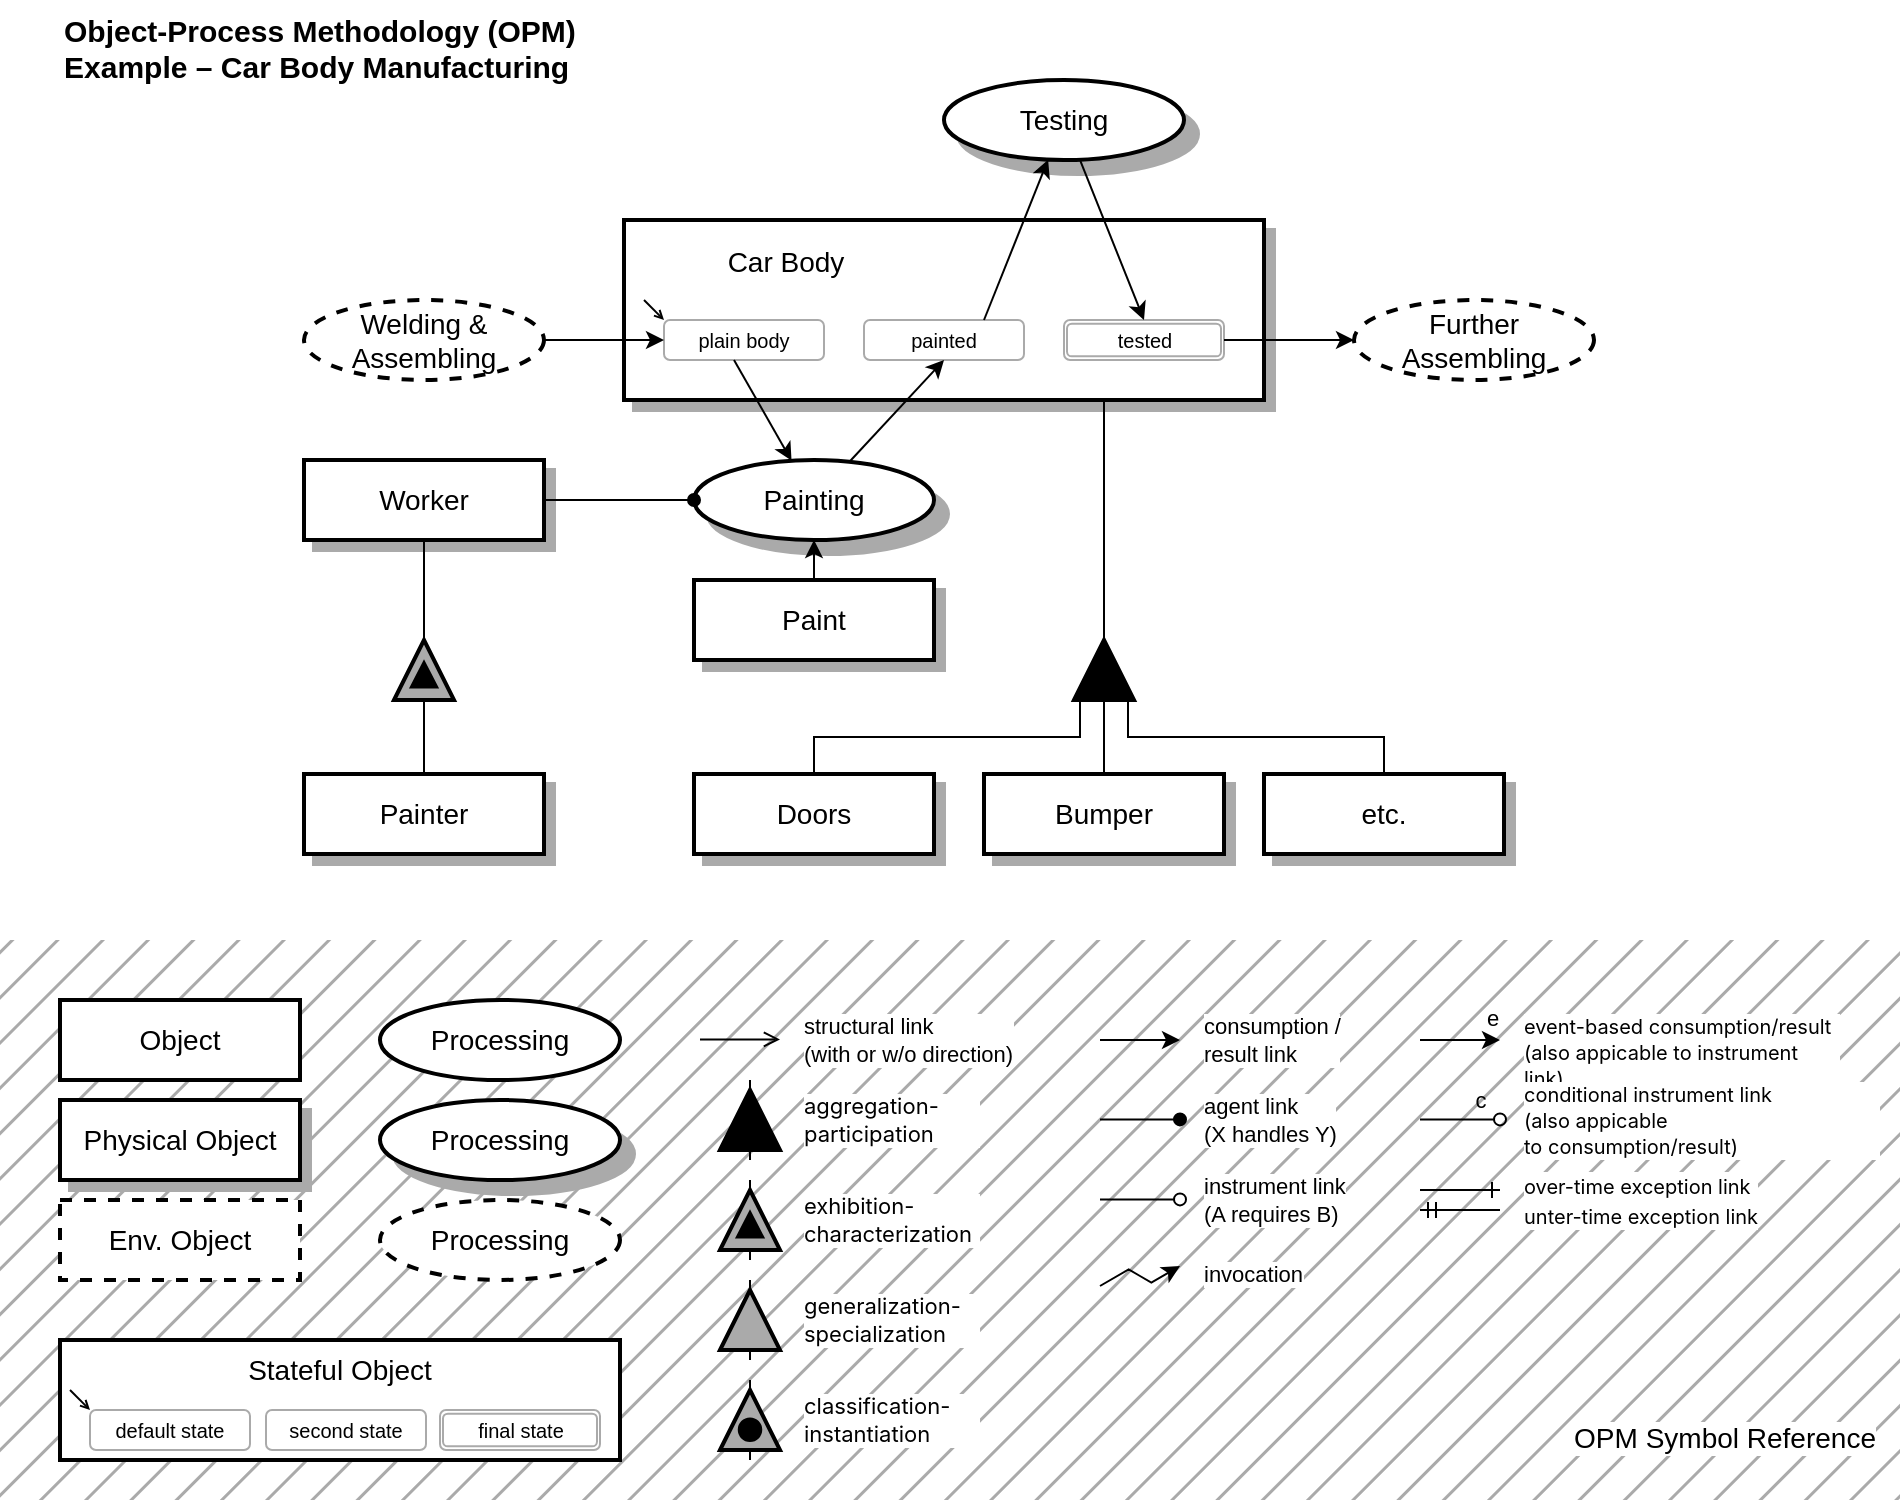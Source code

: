 <mxfile version="25.0.2">
  <diagram name="Page-1" id="719yRJiWyWS5Qszyra6r">
    <mxGraphModel dx="2074" dy="2023" grid="1" gridSize="10" guides="1" tooltips="1" connect="1" arrows="1" fold="1" page="1" pageScale="1" pageWidth="1169" pageHeight="827" math="0" shadow="0">
      <root>
        <mxCell id="0" />
        <mxCell id="1" parent="0" />
        <mxCell id="mZ2O72W_3Ynao5m6xKzP-38" value="Object-Process Methodology (OPM)&lt;br&gt;Example –&amp;nbsp;&lt;span style=&quot;background-color: initial;&quot;&gt;Car Body Manufacturing&lt;/span&gt;" style="text;html=1;align=left;verticalAlign=top;whiteSpace=wrap;rounded=0;fontStyle=1;fontSize=15;" parent="1" vertex="1">
          <mxGeometry x="140" y="-790" width="340" height="40" as="geometry" />
        </mxCell>
        <mxCell id="mZ2O72W_3Ynao5m6xKzP-103" value="" style="rounded=0;whiteSpace=wrap;html=1;strokeColor=none;fillColor=#AAAAAA;gradientColor=none;fillStyle=hatch;fontColor=#AAAAAA;gradientDirection=north;verticalAlign=bottom;" parent="1" vertex="1">
          <mxGeometry x="110" y="-320" width="950" height="280" as="geometry" />
        </mxCell>
        <UserObject label="Object" tooltip="object" id="mZ2O72W_3Ynao5m6xKzP-64">
          <mxCell style="shape=object;rounded=0;whiteSpace=wrap;html=1;strokeWidth=2;fontSize=14;container=1;dropTarget=1;recursiveResize=0;collapsible=0;" parent="1" vertex="1">
            <mxGeometry x="140" y="-290" width="120" height="40" as="geometry" />
          </mxCell>
        </UserObject>
        <UserObject label="Physical Object" tooltip="physical object" id="mZ2O72W_3Ynao5m6xKzP-65">
          <mxCell style="shape=&quot;phyiscal object&quot;;rounded=0;whiteSpace=wrap;html=1;strokeWidth=2;fontSize=14;shadow=1;shadowOpacity=100;strokeColor=default;shadowColor=#AAAAAA;shadowOffsetX=5;shadowBlur=0;shadowOffsetY=5;dropTarget=1;container=1;collapsible=0;recursiveResize=0;" parent="1" vertex="1">
            <mxGeometry x="140" y="-240" width="120" height="40" as="geometry" />
          </mxCell>
        </UserObject>
        <UserObject label="Env. Object" tooltip="environmental object" id="mZ2O72W_3Ynao5m6xKzP-66">
          <mxCell style="shape=&quot;environmental object&quot;;rounded=0;whiteSpace=wrap;html=1;strokeWidth=2;fontSize=14;shadow=0;shadowOpacity=100;strokeColor=default;shadowColor=#AAAAAA;shadowOffsetX=5;shadowBlur=0;shadowOffsetY=5;dashed=1;dropTarget=1;container=1;collapsible=0;recursiveResize=0;" parent="1" vertex="1">
            <mxGeometry x="140" y="-190" width="120" height="40" as="geometry" />
          </mxCell>
        </UserObject>
        <UserObject label="Processing" tooltip="process" id="mZ2O72W_3Ynao5m6xKzP-67">
          <mxCell style="ellipse;whiteSpace=wrap;html=1;strokeWidth=2;fontSize=14;container=1;dropTarget=1;collapsible=0;recursiveResize=0;" parent="1" vertex="1">
            <mxGeometry x="300" y="-290" width="120" height="40" as="geometry" />
          </mxCell>
        </UserObject>
        <UserObject label="Processing" tooltip="physical process" id="mZ2O72W_3Ynao5m6xKzP-68">
          <mxCell style="ellipse;whiteSpace=wrap;html=1;strokeWidth=2;fontSize=14;textShadow=0;shadow=1;shadowOffsetX=7;shadowOffsetY=7;shadowBlur=0;shadowOpacity=100;shadowColor=#AAAAAA;container=1;dropTarget=1;collapsible=0;recursiveResize=0;" parent="1" vertex="1">
            <mxGeometry x="300" y="-240" width="120" height="40" as="geometry" />
          </mxCell>
        </UserObject>
        <UserObject label="Processing" tooltip="environmental process" id="mZ2O72W_3Ynao5m6xKzP-69">
          <mxCell style="ellipse;whiteSpace=wrap;html=1;strokeWidth=2;fontSize=14;textShadow=0;shadow=0;shadowOffsetX=7;shadowOffsetY=7;shadowBlur=0;shadowOpacity=100;shadowColor=#AAAAAA;dashed=1;container=1;dropTarget=1;collapsible=0;recursiveResize=0;" parent="1" vertex="1">
            <mxGeometry x="300" y="-190" width="120" height="40" as="geometry" />
          </mxCell>
        </UserObject>
        <UserObject label="Stateful Object" tooltip="stateful object" id="mZ2O72W_3Ynao5m6xKzP-70">
          <mxCell style="shape=object;rounded=0;whiteSpace=wrap;html=1;strokeWidth=2;fontSize=14;verticalAlign=top;treeMoving=0;treeFolding=0;backgroundOutline=0;collapsible=0;dropTarget=1;container=1;recursiveResize=0;" parent="1" vertex="1">
            <mxGeometry x="140" y="-120" width="280" height="60" as="geometry" />
          </mxCell>
        </UserObject>
        <mxCell id="mZ2O72W_3Ynao5m6xKzP-71" value="second state" style="rounded=1;whiteSpace=wrap;html=1;strokeColor=#AAAAAA;strokeWidth=1;fontSize=10;" parent="mZ2O72W_3Ynao5m6xKzP-70" vertex="1">
          <mxGeometry x="103" y="35" width="80" height="20" as="geometry" />
        </mxCell>
        <mxCell id="mZ2O72W_3Ynao5m6xKzP-72" value="" style="rounded=0;whiteSpace=wrap;html=1;container=0;strokeColor=none;fillColor=none;recursiveResize=0;fontSize=10;dropTarget=0;" parent="mZ2O72W_3Ynao5m6xKzP-70" vertex="1">
          <mxGeometry x="5" y="25" width="90" height="30" as="geometry" />
        </mxCell>
        <mxCell id="mZ2O72W_3Ynao5m6xKzP-73" value="default state" style="rounded=1;whiteSpace=wrap;html=1;strokeColor=#AAAAAA;strokeWidth=1;fontSize=10;" parent="mZ2O72W_3Ynao5m6xKzP-72" vertex="1">
          <mxGeometry x="10" y="10" width="80" height="20" as="geometry" />
        </mxCell>
        <mxCell id="mZ2O72W_3Ynao5m6xKzP-74" value="" style="endArrow=open;html=1;rounded=0;exitX=0;exitY=0;exitDx=0;exitDy=0;entryX=0;entryY=0;entryDx=0;entryDy=0;endFill=0;startSize=3;endSize=3;" parent="mZ2O72W_3Ynao5m6xKzP-72" source="mZ2O72W_3Ynao5m6xKzP-72" target="mZ2O72W_3Ynao5m6xKzP-73" edge="1">
          <mxGeometry width="50" height="50" relative="1" as="geometry">
            <mxPoint x="110" y="-4" as="sourcePoint" />
            <mxPoint x="160" y="-54" as="targetPoint" />
          </mxGeometry>
        </mxCell>
        <mxCell id="mZ2O72W_3Ynao5m6xKzP-75" value="" style="rounded=1;whiteSpace=wrap;html=1;strokeColor=#AAAAAA;strokeWidth=1;container=0;dropTarget=0;fontSize=10;" parent="mZ2O72W_3Ynao5m6xKzP-70" vertex="1">
          <mxGeometry x="190" y="35" width="80" height="20" as="geometry" />
        </mxCell>
        <mxCell id="mZ2O72W_3Ynao5m6xKzP-76" value="final state" style="rounded=1;whiteSpace=wrap;html=1;strokeColor=#AAAAAA;strokeWidth=1;fontSize=10;points=[];" parent="mZ2O72W_3Ynao5m6xKzP-75" vertex="1">
          <mxGeometry x="1.5" y="1.818" width="77" height="16.364" as="geometry" />
        </mxCell>
        <UserObject label="" tooltip="" id="mZ2O72W_3Ynao5m6xKzP-95">
          <mxCell style="group" parent="1" vertex="1" connectable="0">
            <mxGeometry x="470" y="-250" width="30" height="40" as="geometry" />
          </mxCell>
        </UserObject>
        <UserObject label="" tooltip="aggregation-participation" id="mZ2O72W_3Ynao5m6xKzP-80">
          <mxCell style="triangle;whiteSpace=wrap;html=1;rotation=-90;points=[[0,0.1,0,0,0],[0,0.3,0,0,0],[0,0.5,0,0,0],[0,0.7,0,0,0],[0,0.9,0,0,0],[1,0.5,0,0,0]];strokeWidth=2;fillColor=#000000;aspect=fixed;" parent="mZ2O72W_3Ynao5m6xKzP-95" vertex="1">
            <mxGeometry y="5" width="30" height="30" as="geometry" />
          </mxCell>
        </UserObject>
        <mxCell id="mZ2O72W_3Ynao5m6xKzP-81" value="" style="endArrow=none;html=1;rounded=0;entryX=0;entryY=0.5;entryDx=0;entryDy=0;entryPerimeter=0;startArrow=none;startFill=0;edgeStyle=orthogonalEdgeStyle;endFill=0;" parent="mZ2O72W_3Ynao5m6xKzP-95" target="mZ2O72W_3Ynao5m6xKzP-80" edge="1">
          <mxGeometry width="50" height="50" relative="1" as="geometry">
            <mxPoint x="15" y="40" as="sourcePoint" />
            <mxPoint x="30" y="42.5" as="targetPoint" />
          </mxGeometry>
        </mxCell>
        <mxCell id="mZ2O72W_3Ynao5m6xKzP-82" value="" style="endArrow=none;html=1;rounded=0;startArrow=none;startFill=0;edgeStyle=orthogonalEdgeStyle;endFill=0;exitX=1;exitY=0.5;exitDx=0;exitDy=0;exitPerimeter=0;" parent="mZ2O72W_3Ynao5m6xKzP-95" source="mZ2O72W_3Ynao5m6xKzP-80" edge="1">
          <mxGeometry width="50" height="50" relative="1" as="geometry">
            <mxPoint x="14.812" y="-17.5" as="sourcePoint" />
            <mxPoint x="15" as="targetPoint" />
          </mxGeometry>
        </mxCell>
        <mxCell id="mZ2O72W_3Ynao5m6xKzP-96" value="" style="group" parent="1" vertex="1" connectable="0">
          <mxGeometry x="470" y="-200" width="30" height="40" as="geometry" />
        </mxCell>
        <UserObject label="" tooltip="exhibition-characterization" id="mZ2O72W_3Ynao5m6xKzP-83">
          <mxCell style="triangle;whiteSpace=wrap;html=1;rotation=-90;points=[[0,0.1,0,0,0],[0,0.3,0,0,0],[0,0.5,0,0,0],[0,0.7,0,0,0],[0,0.9,0,0,0],[1,0.5,0,0,0]];strokeWidth=2;fillColor=#AAAAAA;container=0;recursiveResize=1;dropTarget=0;aspect=fixed;" parent="mZ2O72W_3Ynao5m6xKzP-96" vertex="1">
            <mxGeometry y="5" width="30" height="30" as="geometry" />
          </mxCell>
        </UserObject>
        <mxCell id="mZ2O72W_3Ynao5m6xKzP-84" value="" style="triangle;whiteSpace=wrap;html=1;rotation=-90;points=[];strokeWidth=1;fillColor=#000000;" parent="mZ2O72W_3Ynao5m6xKzP-83" vertex="1">
          <mxGeometry x="8.438" y="10.5" width="13.125" height="13.5" as="geometry" />
        </mxCell>
        <mxCell id="mZ2O72W_3Ynao5m6xKzP-85" value="" style="endArrow=none;html=1;rounded=0;entryX=0;entryY=0.5;entryDx=0;entryDy=0;entryPerimeter=0;edgeStyle=orthogonalEdgeStyle;" parent="mZ2O72W_3Ynao5m6xKzP-96" target="mZ2O72W_3Ynao5m6xKzP-83" edge="1">
          <mxGeometry width="50" height="50" relative="1" as="geometry">
            <mxPoint x="15" y="40" as="sourcePoint" />
            <mxPoint x="-15" y="42.5" as="targetPoint" />
          </mxGeometry>
        </mxCell>
        <mxCell id="mZ2O72W_3Ynao5m6xKzP-86" value="" style="endArrow=none;html=1;rounded=0;startArrow=none;startFill=0;edgeStyle=orthogonalEdgeStyle;endFill=0;exitX=1;exitY=0.5;exitDx=0;exitDy=0;exitPerimeter=0;" parent="mZ2O72W_3Ynao5m6xKzP-96" source="mZ2O72W_3Ynao5m6xKzP-83" edge="1">
          <mxGeometry width="50" height="50" relative="1" as="geometry">
            <mxPoint x="-15" y="12.5" as="sourcePoint" />
            <mxPoint x="15" as="targetPoint" />
          </mxGeometry>
        </mxCell>
        <mxCell id="mZ2O72W_3Ynao5m6xKzP-97" value="" style="group" parent="1" vertex="1" connectable="0">
          <mxGeometry x="470" y="-150" width="30" height="40" as="geometry" />
        </mxCell>
        <UserObject label="" tooltip="generalization-specialization" id="mZ2O72W_3Ynao5m6xKzP-87">
          <mxCell style="triangle;whiteSpace=wrap;html=1;rotation=-90;points=[[0,0.1,0,0,0],[0,0.3,0,0,0],[0,0.5,0,0,0],[0,0.7,0,0,0],[0,0.9,0,0,0],[1,0.5,0,0,0]];strokeWidth=2;fillColor=#AAAAAA;aspect=fixed;" parent="mZ2O72W_3Ynao5m6xKzP-97" vertex="1">
            <mxGeometry y="5" width="30" height="30" as="geometry" />
          </mxCell>
        </UserObject>
        <mxCell id="mZ2O72W_3Ynao5m6xKzP-88" value="" style="endArrow=none;html=1;rounded=0;entryX=0;entryY=0.5;entryDx=0;entryDy=0;entryPerimeter=0;edgeStyle=orthogonalEdgeStyle;" parent="mZ2O72W_3Ynao5m6xKzP-97" target="mZ2O72W_3Ynao5m6xKzP-87" edge="1">
          <mxGeometry width="50" height="50" relative="1" as="geometry">
            <mxPoint x="15" y="40" as="sourcePoint" />
            <mxPoint x="-52.5" y="50" as="targetPoint" />
          </mxGeometry>
        </mxCell>
        <mxCell id="mZ2O72W_3Ynao5m6xKzP-89" value="" style="endArrow=none;html=1;rounded=0;startArrow=none;startFill=0;edgeStyle=orthogonalEdgeStyle;endFill=0;exitX=1;exitY=0.5;exitDx=0;exitDy=0;exitPerimeter=0;" parent="mZ2O72W_3Ynao5m6xKzP-97" source="mZ2O72W_3Ynao5m6xKzP-87" edge="1">
          <mxGeometry width="50" height="50" relative="1" as="geometry">
            <mxPoint x="-52.5" y="20" as="sourcePoint" />
            <mxPoint x="15" as="targetPoint" />
          </mxGeometry>
        </mxCell>
        <mxCell id="mZ2O72W_3Ynao5m6xKzP-98" value="" style="group" parent="1" vertex="1" connectable="0">
          <mxGeometry x="470" y="-100" width="30" height="40" as="geometry" />
        </mxCell>
        <UserObject label="" tooltip="classification-instantiation" id="mZ2O72W_3Ynao5m6xKzP-90">
          <mxCell style="triangle;whiteSpace=wrap;html=1;rotation=-90;points=[[0,0.1,0,0,0],[0,0.3,0,0,0],[0,0.5,0,0,0],[0,0.7,0,0,0],[0,0.9,0,0,0],[1,0.5,0,0,0]];strokeWidth=2;fillColor=#AAAAAA;container=0;recursiveResize=1;dropTarget=0;aspect=fixed;" parent="mZ2O72W_3Ynao5m6xKzP-98" vertex="1">
            <mxGeometry y="5" width="30" height="30" as="geometry" />
          </mxCell>
        </UserObject>
        <mxCell id="mZ2O72W_3Ynao5m6xKzP-91" value="" style="ellipse;whiteSpace=wrap;html=1;aspect=fixed;fillColor=#000000;points=[];" parent="mZ2O72W_3Ynao5m6xKzP-90" vertex="1">
          <mxGeometry x="9.375" y="14.248" width="11.25" height="11.25" as="geometry" />
        </mxCell>
        <mxCell id="mZ2O72W_3Ynao5m6xKzP-92" value="" style="endArrow=none;html=1;rounded=0;entryX=0;entryY=0.5;entryDx=0;entryDy=0;entryPerimeter=0;edgeStyle=orthogonalEdgeStyle;" parent="mZ2O72W_3Ynao5m6xKzP-98" target="mZ2O72W_3Ynao5m6xKzP-90" edge="1">
          <mxGeometry width="50" height="50" relative="1" as="geometry">
            <mxPoint x="15" y="40" as="sourcePoint" />
            <mxPoint x="-105" y="57.5" as="targetPoint" />
          </mxGeometry>
        </mxCell>
        <mxCell id="mZ2O72W_3Ynao5m6xKzP-93" value="" style="endArrow=none;html=1;rounded=0;startArrow=none;startFill=0;edgeStyle=orthogonalEdgeStyle;endFill=0;exitX=1;exitY=0.5;exitDx=0;exitDy=0;exitPerimeter=0;" parent="mZ2O72W_3Ynao5m6xKzP-98" source="mZ2O72W_3Ynao5m6xKzP-90" edge="1">
          <mxGeometry width="50" height="50" relative="1" as="geometry">
            <mxPoint x="-105" y="27.5" as="sourcePoint" />
            <mxPoint x="15" as="targetPoint" />
          </mxGeometry>
        </mxCell>
        <mxCell id="mZ2O72W_3Ynao5m6xKzP-99" value="&lt;span style=&quot;font-family: -apple-system, BlinkMacSystemFont, &amp;quot;Segoe UI Variable&amp;quot;, &amp;quot;Segoe UI&amp;quot;, system-ui, ui-sans-serif, Helvetica, Arial, sans-serif, &amp;quot;Apple Color Emoji&amp;quot;, &amp;quot;Segoe UI Emoji&amp;quot;; text-align: center;&quot;&gt;aggregation-participation&lt;/span&gt;" style="shape=object;rounded=0;whiteSpace=wrap;html=1;strokeWidth=2;fontSize=11;container=1;dropTarget=1;recursiveResize=0;collapsible=0;fillColor=none;strokeColor=none;align=left;fontColor=default;labelBackgroundColor=default;" parent="1" vertex="1">
          <mxGeometry x="510" y="-250" width="90" height="40" as="geometry" />
        </mxCell>
        <mxCell id="mZ2O72W_3Ynao5m6xKzP-100" value="&lt;span style=&quot;font-family: -apple-system, BlinkMacSystemFont, &amp;quot;Segoe UI Variable&amp;quot;, &amp;quot;Segoe UI&amp;quot;, system-ui, ui-sans-serif, Helvetica, Arial, sans-serif, &amp;quot;Apple Color Emoji&amp;quot;, &amp;quot;Segoe UI Emoji&amp;quot;; text-align: center;&quot;&gt;exhibition-characterization&lt;/span&gt;" style="shape=object;rounded=0;whiteSpace=wrap;html=1;strokeWidth=2;fontSize=11;container=1;dropTarget=1;recursiveResize=0;collapsible=0;fillColor=none;strokeColor=none;align=left;fontColor=default;labelBackgroundColor=default;" parent="1" vertex="1">
          <mxGeometry x="510" y="-200" width="90" height="40" as="geometry" />
        </mxCell>
        <mxCell id="mZ2O72W_3Ynao5m6xKzP-101" value="&lt;span style=&quot;font-family: -apple-system, BlinkMacSystemFont, &amp;quot;Segoe UI Variable&amp;quot;, &amp;quot;Segoe UI&amp;quot;, system-ui, ui-sans-serif, Helvetica, Arial, sans-serif, &amp;quot;Apple Color Emoji&amp;quot;, &amp;quot;Segoe UI Emoji&amp;quot;; text-align: center;&quot;&gt;generalization-specialization&lt;/span&gt;" style="shape=object;rounded=0;whiteSpace=wrap;html=1;strokeWidth=2;fontSize=11;container=1;dropTarget=1;recursiveResize=0;collapsible=0;fillColor=none;strokeColor=none;align=left;fontColor=default;labelBackgroundColor=default;" parent="1" vertex="1">
          <mxGeometry x="510" y="-150" width="90" height="40" as="geometry" />
        </mxCell>
        <mxCell id="mZ2O72W_3Ynao5m6xKzP-102" value="&lt;span style=&quot;font-family: -apple-system, BlinkMacSystemFont, &amp;quot;Segoe UI Variable&amp;quot;, &amp;quot;Segoe UI&amp;quot;, system-ui, ui-sans-serif, Helvetica, Arial, sans-serif, &amp;quot;Apple Color Emoji&amp;quot;, &amp;quot;Segoe UI Emoji&amp;quot;; text-align: center;&quot;&gt;classification-instantiation&lt;/span&gt;" style="shape=object;rounded=0;whiteSpace=wrap;html=1;strokeWidth=2;fontSize=11;container=1;dropTarget=1;recursiveResize=0;collapsible=0;fillColor=none;strokeColor=none;align=left;fontColor=default;labelBackgroundColor=default;" parent="1" vertex="1">
          <mxGeometry x="510" y="-100" width="90" height="40" as="geometry" />
        </mxCell>
        <mxCell id="mZ2O72W_3Ynao5m6xKzP-106" value="agent link&lt;br&gt;(X handles Y)" style="endArrow=oval;html=1;rounded=0;endFill=1;fontSize=11;labelBackgroundColor=default;align=left;" parent="1" edge="1">
          <mxGeometry x="1" y="10" width="50" height="50" relative="1" as="geometry">
            <mxPoint x="660" y="-230.3" as="sourcePoint" />
            <mxPoint x="700" y="-230.3" as="targetPoint" />
            <mxPoint x="10" y="10" as="offset" />
          </mxGeometry>
        </mxCell>
        <mxCell id="mZ2O72W_3Ynao5m6xKzP-107" value="instrument link&lt;br&gt;(A requires B)" style="endArrow=oval;html=1;rounded=0;endFill=0;fontSize=11;labelBackgroundColor=default;align=left;" parent="1" edge="1">
          <mxGeometry x="1" y="10" width="50" height="50" relative="1" as="geometry">
            <mxPoint x="660" y="-190.3" as="sourcePoint" />
            <mxPoint x="700" y="-190.3" as="targetPoint" />
            <mxPoint x="10" y="10" as="offset" />
          </mxGeometry>
        </mxCell>
        <mxCell id="mZ2O72W_3Ynao5m6xKzP-108" value="structural link&lt;br&gt;(with or w/o direction)" style="endArrow=open;html=1;rounded=0;endFill=0;labelBackgroundColor=default;align=left;" parent="1" edge="1">
          <mxGeometry x="1" y="10" width="50" height="50" relative="1" as="geometry">
            <mxPoint x="460" y="-270.3" as="sourcePoint" />
            <mxPoint x="500" y="-270.3" as="targetPoint" />
            <mxPoint x="10" y="10" as="offset" />
          </mxGeometry>
        </mxCell>
        <mxCell id="mZ2O72W_3Ynao5m6xKzP-110" value="consumption /&lt;br&gt;result link" style="endArrow=classic;html=1;rounded=0;endFill=1;startArrow=none;startFill=0;align=left;labelBackgroundColor=default;" parent="1" edge="1">
          <mxGeometry x="1" y="10" width="50" height="50" relative="1" as="geometry">
            <mxPoint x="660" y="-270" as="sourcePoint" />
            <mxPoint x="700" y="-270" as="targetPoint" />
            <mxPoint x="10" y="10" as="offset" />
          </mxGeometry>
        </mxCell>
        <mxCell id="mZ2O72W_3Ynao5m6xKzP-111" value="" style="endArrow=classic;html=1;rounded=0;endFill=1;startArrow=none;startFill=0;edgeStyle=isometricEdgeStyle;labelBackgroundColor=none;" parent="1" edge="1">
          <mxGeometry width="50" height="50" relative="1" as="geometry">
            <mxPoint x="660" y="-147" as="sourcePoint" />
            <mxPoint x="700" y="-157" as="targetPoint" />
          </mxGeometry>
        </mxCell>
        <mxCell id="mZ2O72W_3Ynao5m6xKzP-112" value="invocation" style="edgeLabel;html=1;align=left;verticalAlign=middle;resizable=0;points=[];labelBackgroundColor=default;" parent="mZ2O72W_3Ynao5m6xKzP-111" vertex="1" connectable="0">
          <mxGeometry x="0.341" y="2" relative="1" as="geometry">
            <mxPoint x="24" y="-2" as="offset" />
          </mxGeometry>
        </mxCell>
        <mxCell id="mZ2O72W_3Ynao5m6xKzP-113" value="e" style="endArrow=classic;html=1;rounded=0;endFill=1;startArrow=none;startFill=0;labelBackgroundColor=none;" parent="1" edge="1">
          <mxGeometry x="0.775" y="11" width="50" height="50" relative="1" as="geometry">
            <mxPoint x="820" y="-270" as="sourcePoint" />
            <mxPoint x="860" y="-270" as="targetPoint" />
            <mxPoint as="offset" />
          </mxGeometry>
        </mxCell>
        <mxCell id="mZ2O72W_3Ynao5m6xKzP-115" value="&lt;span style=&quot;font-family: -apple-system, BlinkMacSystemFont, &amp;quot;Segoe UI Variable&amp;quot;, &amp;quot;Segoe UI&amp;quot;, system-ui, ui-sans-serif, Helvetica, Arial, sans-serif, &amp;quot;Apple Color Emoji&amp;quot;, &amp;quot;Segoe UI Emoji&amp;quot;; text-align: center;&quot;&gt;event-based consumption/result&lt;br&gt;(also appicable to instrument link)&lt;/span&gt;" style="shape=object;rounded=0;whiteSpace=wrap;html=1;strokeWidth=2;fontSize=10;container=1;dropTarget=1;recursiveResize=0;collapsible=0;fillColor=none;strokeColor=none;align=left;fontColor=default;labelBackgroundColor=default;verticalAlign=top;" parent="1" vertex="1">
          <mxGeometry x="870" y="-290" width="160" height="40" as="geometry" />
        </mxCell>
        <mxCell id="mZ2O72W_3Ynao5m6xKzP-116" value="" style="endArrow=oval;html=1;rounded=0;endFill=0;" parent="1" edge="1">
          <mxGeometry width="50" height="50" relative="1" as="geometry">
            <mxPoint x="820" y="-230.3" as="sourcePoint" />
            <mxPoint x="860" y="-230.3" as="targetPoint" />
          </mxGeometry>
        </mxCell>
        <mxCell id="mZ2O72W_3Ynao5m6xKzP-117" value="c" style="edgeLabel;html=1;align=center;verticalAlign=middle;resizable=0;points=[];labelBackgroundColor=none;" parent="mZ2O72W_3Ynao5m6xKzP-116" vertex="1" connectable="0">
          <mxGeometry x="0.25" y="-1" relative="1" as="geometry">
            <mxPoint x="5" y="-11" as="offset" />
          </mxGeometry>
        </mxCell>
        <mxCell id="mZ2O72W_3Ynao5m6xKzP-118" value="&lt;span style=&quot;font-family: -apple-system, BlinkMacSystemFont, &amp;quot;Segoe UI Variable&amp;quot;, &amp;quot;Segoe UI&amp;quot;, system-ui, ui-sans-serif, Helvetica, Arial, sans-serif, &amp;quot;Apple Color Emoji&amp;quot;, &amp;quot;Segoe UI Emoji&amp;quot;; text-align: center;&quot;&gt;conditional instrument link&lt;br&gt;(also appicable to&amp;nbsp;&lt;/span&gt;&lt;span style=&quot;font-family: -apple-system, BlinkMacSystemFont, &amp;quot;Segoe UI Variable&amp;quot;, &amp;quot;Segoe UI&amp;quot;, system-ui, ui-sans-serif, Helvetica, Arial, sans-serif, &amp;quot;Apple Color Emoji&amp;quot;, &amp;quot;Segoe UI Emoji&amp;quot;; text-align: center;&quot;&gt;consumption/result&lt;/span&gt;&lt;span style=&quot;font-family: -apple-system, BlinkMacSystemFont, &amp;quot;Segoe UI Variable&amp;quot;, &amp;quot;Segoe UI&amp;quot;, system-ui, ui-sans-serif, Helvetica, Arial, sans-serif, &amp;quot;Apple Color Emoji&amp;quot;, &amp;quot;Segoe UI Emoji&amp;quot;; text-align: center;&quot;&gt;)&lt;/span&gt;" style="shape=object;rounded=0;whiteSpace=wrap;html=1;strokeWidth=2;fontSize=10;container=1;dropTarget=1;recursiveResize=0;collapsible=0;fillColor=none;strokeColor=none;align=left;fontColor=default;labelBackgroundColor=default;verticalAlign=middle;" parent="1" vertex="1">
          <mxGeometry x="870" y="-250" width="180" height="40" as="geometry" />
        </mxCell>
        <mxCell id="mZ2O72W_3Ynao5m6xKzP-124" value="&lt;span style=&quot;color: rgb(0, 0, 0); font-family: -apple-system, BlinkMacSystemFont, &amp;quot;Segoe UI Variable&amp;quot;, &amp;quot;Segoe UI&amp;quot;, system-ui, ui-sans-serif, Helvetica, Arial, sans-serif, &amp;quot;Apple Color Emoji&amp;quot;, &amp;quot;Segoe UI Emoji&amp;quot;; font-size: 10px; font-style: normal; font-variant-ligatures: normal; font-variant-caps: normal; font-weight: 400; letter-spacing: normal; orphans: 2; text-align: center; text-indent: 0px; text-transform: none; widows: 2; word-spacing: 0px; -webkit-text-stroke-width: 0px; white-space: normal; text-decoration-thickness: initial; text-decoration-style: initial; text-decoration-color: initial; float: none; display: inline !important;&quot;&gt;over-time exception link&lt;/span&gt;&lt;br style=&quot;forced-color-adjust: none; color: rgb(0, 0, 0); font-family: -apple-system, BlinkMacSystemFont, &amp;quot;Segoe UI Variable&amp;quot;, &amp;quot;Segoe UI&amp;quot;, system-ui, ui-sans-serif, Helvetica, Arial, sans-serif, &amp;quot;Apple Color Emoji&amp;quot;, &amp;quot;Segoe UI Emoji&amp;quot;; font-size: 10px; font-style: normal; font-variant-ligatures: normal; font-variant-caps: normal; font-weight: 400; letter-spacing: normal; orphans: 2; text-align: center; text-indent: 0px; text-transform: none; widows: 2; word-spacing: 0px; -webkit-text-stroke-width: 0px; white-space: normal; text-decoration-thickness: initial; text-decoration-style: initial; text-decoration-color: initial;&quot;&gt;&lt;span style=&quot;color: rgb(0, 0, 0); font-family: -apple-system, BlinkMacSystemFont, &amp;quot;Segoe UI Variable&amp;quot;, &amp;quot;Segoe UI&amp;quot;, system-ui, ui-sans-serif, Helvetica, Arial, sans-serif, &amp;quot;Apple Color Emoji&amp;quot;, &amp;quot;Segoe UI Emoji&amp;quot;; font-size: 10px; font-style: normal; font-variant-ligatures: normal; font-variant-caps: normal; font-weight: 400; letter-spacing: normal; orphans: 2; text-align: center; text-indent: 0px; text-transform: none; widows: 2; word-spacing: 0px; -webkit-text-stroke-width: 0px; white-space: normal; text-decoration-thickness: initial; text-decoration-style: initial; text-decoration-color: initial; float: none; display: inline !important;&quot;&gt;unter-time exception link&lt;/span&gt;" style="text;whiteSpace=wrap;html=1;verticalAlign=middle;labelBackgroundColor=default;" parent="1" vertex="1">
          <mxGeometry x="870" y="-205" width="140" height="30" as="geometry" />
        </mxCell>
        <mxCell id="mZ2O72W_3Ynao5m6xKzP-125" value="" style="group" parent="1" vertex="1" connectable="0">
          <mxGeometry x="820" y="-195" width="40" height="10" as="geometry" />
        </mxCell>
        <mxCell id="mZ2O72W_3Ynao5m6xKzP-119" value="" style="endArrow=ERone;html=1;rounded=0;endFill=0;" parent="mZ2O72W_3Ynao5m6xKzP-125" edge="1">
          <mxGeometry width="50" height="50" relative="1" as="geometry">
            <mxPoint as="sourcePoint" />
            <mxPoint x="40" as="targetPoint" />
          </mxGeometry>
        </mxCell>
        <mxCell id="mZ2O72W_3Ynao5m6xKzP-120" value="" style="endArrow=ERmandOne;html=1;rounded=0;endFill=0;" parent="mZ2O72W_3Ynao5m6xKzP-125" edge="1">
          <mxGeometry width="50" height="50" relative="1" as="geometry">
            <mxPoint x="40" y="10" as="sourcePoint" />
            <mxPoint y="10" as="targetPoint" />
          </mxGeometry>
        </mxCell>
        <mxCell id="mZ2O72W_3Ynao5m6xKzP-126" value="OPM Symbol Reference" style="text;html=1;align=right;verticalAlign=bottom;whiteSpace=wrap;rounded=0;fontSize=14;labelBackgroundColor=default;" parent="1" vertex="1">
          <mxGeometry x="640" y="-100" width="410" height="40" as="geometry" />
        </mxCell>
        <UserObject label="Doors" tooltip="physical object" id="mZ2O72W_3Ynao5m6xKzP-2">
          <mxCell style="shape=&quot;phyiscal object&quot;;rounded=0;whiteSpace=wrap;html=1;strokeWidth=2;fontSize=14;shadow=1;shadowOpacity=100;strokeColor=default;shadowColor=#AAAAAA;shadowOffsetX=5;shadowBlur=0;shadowOffsetY=5;container=1;dropTarget=1;collapsible=0;recursiveResize=0;" parent="1" vertex="1">
            <mxGeometry x="457" y="-403" width="120" height="40" as="geometry" />
          </mxCell>
        </UserObject>
        <mxCell id="mZ2O72W_3Ynao5m6xKzP-3" value="Paint" style="shape=&quot;phyiscal object&quot;;rounded=0;whiteSpace=wrap;html=1;strokeWidth=2;fontSize=14;shadow=1;shadowOpacity=100;strokeColor=default;shadowColor=#AAAAAA;shadowOffsetX=5;shadowBlur=0;shadowOffsetY=5;dropTarget=1;container=1;collapsible=0;recursiveResize=0;" parent="1" vertex="1">
          <mxGeometry x="457" y="-500" width="120" height="40" as="geometry" />
        </mxCell>
        <mxCell id="mZ2O72W_3Ynao5m6xKzP-4" value="Worker" style="shape=&quot;phyiscal object&quot;;rounded=0;whiteSpace=wrap;html=1;strokeWidth=2;fontSize=14;shadow=1;shadowOpacity=100;strokeColor=default;shadowColor=#AAAAAA;shadowOffsetX=5;shadowBlur=0;shadowOffsetY=5;container=1;dropTarget=1;collapsible=0;recursiveResize=0;" parent="1" vertex="1">
          <mxGeometry x="262" y="-560" width="120" height="40" as="geometry" />
        </mxCell>
        <mxCell id="mZ2O72W_3Ynao5m6xKzP-6" value="Painting" style="ellipse;whiteSpace=wrap;html=1;strokeWidth=2;fontSize=14;textShadow=0;shadow=1;shadowOffsetX=7;shadowOffsetY=7;shadowBlur=0;shadowOpacity=100;shadowColor=#AAAAAA;container=1;dropTarget=1;recursiveResize=0;collapsible=0;" parent="1" vertex="1">
          <mxGeometry x="457" y="-560" width="120" height="40" as="geometry" />
        </mxCell>
        <mxCell id="mZ2O72W_3Ynao5m6xKzP-7" value="Testing" style="ellipse;whiteSpace=wrap;html=1;strokeWidth=2;fontSize=14;textShadow=0;shadow=1;shadowOffsetX=7;shadowOffsetY=7;shadowBlur=0;shadowOpacity=100;shadowColor=#AAAAAA;container=1;dropTarget=1;collapsible=0;recursiveResize=0;" parent="1" vertex="1">
          <mxGeometry x="582" y="-750" width="120" height="40" as="geometry" />
        </mxCell>
        <mxCell id="mZ2O72W_3Ynao5m6xKzP-18" value="Car Body" style="shape=&quot;phyiscal object&quot;;rounded=0;whiteSpace=wrap;html=1;strokeWidth=2;fontSize=14;shadow=1;shadowOpacity=100;strokeColor=default;shadowColor=#AAAAAA;shadowOffsetX=5;shadowBlur=0;shadowOffsetY=5;dropTarget=1;container=1;collapsible=0;recursiveResize=0;verticalAlign=middle;align=center;movableLabel=1;" parent="1" vertex="1">
          <mxGeometry x="422" y="-680" width="320" height="90" as="geometry">
            <mxPoint x="-79" y="-24" as="offset" />
          </mxGeometry>
        </mxCell>
        <mxCell id="mZ2O72W_3Ynao5m6xKzP-10" value="" style="rounded=0;whiteSpace=wrap;html=1;container=0;strokeColor=none;fillColor=none;recursiveResize=0;fontSize=10;dropTarget=0;" parent="mZ2O72W_3Ynao5m6xKzP-18" vertex="1">
          <mxGeometry x="10" y="40" width="90" height="30" as="geometry" />
        </mxCell>
        <mxCell id="mZ2O72W_3Ynao5m6xKzP-11" value="plain body" style="rounded=1;whiteSpace=wrap;html=1;strokeColor=#AAAAAA;strokeWidth=1;fontSize=10;" parent="mZ2O72W_3Ynao5m6xKzP-10" vertex="1">
          <mxGeometry x="10" y="10" width="80" height="20" as="geometry" />
        </mxCell>
        <mxCell id="mZ2O72W_3Ynao5m6xKzP-12" value="" style="endArrow=open;html=1;rounded=0;exitX=0;exitY=0;exitDx=0;exitDy=0;entryX=0;entryY=0;entryDx=0;entryDy=0;endFill=0;startSize=3;endSize=3;" parent="mZ2O72W_3Ynao5m6xKzP-10" source="mZ2O72W_3Ynao5m6xKzP-10" target="mZ2O72W_3Ynao5m6xKzP-11" edge="1">
          <mxGeometry width="50" height="50" relative="1" as="geometry">
            <mxPoint x="110" y="-4" as="sourcePoint" />
            <mxPoint x="160" y="-54" as="targetPoint" />
          </mxGeometry>
        </mxCell>
        <mxCell id="mZ2O72W_3Ynao5m6xKzP-9" value="painted" style="rounded=1;whiteSpace=wrap;html=1;strokeColor=#AAAAAA;strokeWidth=1;fontSize=10;" parent="mZ2O72W_3Ynao5m6xKzP-18" vertex="1">
          <mxGeometry x="120" y="50" width="80" height="20" as="geometry" />
        </mxCell>
        <mxCell id="mZ2O72W_3Ynao5m6xKzP-13" value="" style="rounded=1;whiteSpace=wrap;html=1;strokeColor=#AAAAAA;strokeWidth=1;container=0;dropTarget=0;fontSize=10;" parent="mZ2O72W_3Ynao5m6xKzP-18" vertex="1">
          <mxGeometry x="220" y="50" width="80" height="20" as="geometry" />
        </mxCell>
        <mxCell id="mZ2O72W_3Ynao5m6xKzP-14" value="tested" style="rounded=1;whiteSpace=wrap;html=1;strokeColor=#AAAAAA;strokeWidth=1;fontSize=10;points=[];" parent="mZ2O72W_3Ynao5m6xKzP-13" vertex="1">
          <mxGeometry x="1.5" y="1.818" width="77" height="16.364" as="geometry" />
        </mxCell>
        <mxCell id="mZ2O72W_3Ynao5m6xKzP-20" value="" style="endArrow=none;html=1;rounded=0;entryX=0;entryY=0.1;entryDx=0;entryDy=0;entryPerimeter=0;startArrow=none;startFill=0;edgeStyle=orthogonalEdgeStyle;endFill=0;exitX=0.5;exitY=0;exitDx=0;exitDy=0;" parent="1" source="mZ2O72W_3Ynao5m6xKzP-2" target="mZ2O72W_3Ynao5m6xKzP-55" edge="1">
          <mxGeometry width="50" height="50" relative="1" as="geometry">
            <mxPoint x="522" y="-390" as="sourcePoint" />
            <mxPoint x="542" y="-400" as="targetPoint" />
          </mxGeometry>
        </mxCell>
        <mxCell id="mZ2O72W_3Ynao5m6xKzP-21" value="" style="endArrow=none;html=1;rounded=0;startArrow=none;startFill=0;edgeStyle=orthogonalEdgeStyle;endFill=0;exitX=1;exitY=0.5;exitDx=0;exitDy=0;exitPerimeter=0;entryX=0.75;entryY=1;entryDx=0;entryDy=0;" parent="1" source="mZ2O72W_3Ynao5m6xKzP-55" target="mZ2O72W_3Ynao5m6xKzP-18" edge="1">
          <mxGeometry width="50" height="50" relative="1" as="geometry">
            <mxPoint x="581.75" y="-560" as="sourcePoint" />
            <mxPoint x="582" y="-550" as="targetPoint" />
          </mxGeometry>
        </mxCell>
        <mxCell id="mZ2O72W_3Ynao5m6xKzP-23" value="" style="endArrow=classic;html=1;rounded=0;endFill=1;startArrow=none;startFill=0;entryX=0.5;entryY=1;entryDx=0;entryDy=0;exitX=0.5;exitY=0;exitDx=0;exitDy=0;" parent="1" source="mZ2O72W_3Ynao5m6xKzP-3" target="mZ2O72W_3Ynao5m6xKzP-6" edge="1">
          <mxGeometry width="50" height="50" relative="1" as="geometry">
            <mxPoint x="292" y="-340" as="sourcePoint" />
            <mxPoint x="332" y="-380" as="targetPoint" />
          </mxGeometry>
        </mxCell>
        <mxCell id="mZ2O72W_3Ynao5m6xKzP-25" value="" style="endArrow=classic;html=1;rounded=0;endFill=1;startArrow=none;startFill=0;entryX=0.5;entryY=1;entryDx=0;entryDy=0;" parent="1" source="mZ2O72W_3Ynao5m6xKzP-6" target="mZ2O72W_3Ynao5m6xKzP-9" edge="1">
          <mxGeometry width="50" height="50" relative="1" as="geometry">
            <mxPoint x="752" y="-360" as="sourcePoint" />
            <mxPoint x="792" y="-400" as="targetPoint" />
          </mxGeometry>
        </mxCell>
        <mxCell id="mZ2O72W_3Ynao5m6xKzP-26" value="" style="endArrow=oval;html=1;rounded=0;endFill=1;entryX=0;entryY=0.5;entryDx=0;entryDy=0;exitX=1;exitY=0.5;exitDx=0;exitDy=0;" parent="1" source="mZ2O72W_3Ynao5m6xKzP-4" target="mZ2O72W_3Ynao5m6xKzP-6" edge="1">
          <mxGeometry width="50" height="50" relative="1" as="geometry">
            <mxPoint x="457" y="-400" as="sourcePoint" />
            <mxPoint x="497" y="-440" as="targetPoint" />
          </mxGeometry>
        </mxCell>
        <mxCell id="mZ2O72W_3Ynao5m6xKzP-27" value="" style="endArrow=classic;html=1;rounded=0;endFill=1;startArrow=none;startFill=0;exitX=0.75;exitY=0;exitDx=0;exitDy=0;" parent="1" source="mZ2O72W_3Ynao5m6xKzP-9" target="mZ2O72W_3Ynao5m6xKzP-7" edge="1">
          <mxGeometry width="50" height="50" relative="1" as="geometry">
            <mxPoint x="112" y="-620" as="sourcePoint" />
            <mxPoint x="152" y="-660" as="targetPoint" />
          </mxGeometry>
        </mxCell>
        <mxCell id="mZ2O72W_3Ynao5m6xKzP-28" value="" style="endArrow=classic;html=1;rounded=0;endFill=1;startArrow=none;startFill=0;entryX=0.5;entryY=0;entryDx=0;entryDy=0;" parent="1" source="mZ2O72W_3Ynao5m6xKzP-7" target="mZ2O72W_3Ynao5m6xKzP-13" edge="1">
          <mxGeometry width="50" height="50" relative="1" as="geometry">
            <mxPoint x="982" y="-350" as="sourcePoint" />
            <mxPoint x="812" y="-570" as="targetPoint" />
          </mxGeometry>
        </mxCell>
        <mxCell id="mZ2O72W_3Ynao5m6xKzP-29" value="" style="endArrow=classic;html=1;rounded=0;endFill=1;startArrow=none;startFill=0;entryX=0;entryY=0.5;entryDx=0;entryDy=0;exitX=1;exitY=0.5;exitDx=0;exitDy=0;" parent="1" source="mZ2O72W_3Ynao5m6xKzP-39" target="mZ2O72W_3Ynao5m6xKzP-11" edge="1">
          <mxGeometry width="50" height="50" relative="1" as="geometry">
            <mxPoint x="187" y="-480" as="sourcePoint" />
            <mxPoint x="227" y="-520" as="targetPoint" />
          </mxGeometry>
        </mxCell>
        <mxCell id="mZ2O72W_3Ynao5m6xKzP-30" value="" style="endArrow=classic;html=1;rounded=0;endFill=1;startArrow=none;startFill=0;exitX=0.5;exitY=1;exitDx=0;exitDy=0;" parent="1" source="mZ2O72W_3Ynao5m6xKzP-10" target="mZ2O72W_3Ynao5m6xKzP-6" edge="1">
          <mxGeometry width="50" height="50" relative="1" as="geometry">
            <mxPoint x="332" y="-780" as="sourcePoint" />
            <mxPoint x="372" y="-820" as="targetPoint" />
          </mxGeometry>
        </mxCell>
        <mxCell id="mZ2O72W_3Ynao5m6xKzP-33" value="" style="endArrow=none;html=1;rounded=0;entryX=0;entryY=0.5;entryDx=0;entryDy=0;entryPerimeter=0;edgeStyle=orthogonalEdgeStyle;exitX=0.5;exitY=0;exitDx=0;exitDy=0;" parent="1" source="mZ2O72W_3Ynao5m6xKzP-35" target="mZ2O72W_3Ynao5m6xKzP-58" edge="1">
          <mxGeometry width="50" height="50" relative="1" as="geometry">
            <mxPoint x="322" y="-430" as="sourcePoint" />
            <mxPoint x="322" y="-450" as="targetPoint" />
          </mxGeometry>
        </mxCell>
        <mxCell id="mZ2O72W_3Ynao5m6xKzP-34" value="" style="endArrow=none;html=1;rounded=0;startArrow=none;startFill=0;edgeStyle=orthogonalEdgeStyle;endFill=0;entryX=0.5;entryY=1;entryDx=0;entryDy=0;exitX=1;exitY=0.5;exitDx=0;exitDy=0;exitPerimeter=0;" parent="1" source="mZ2O72W_3Ynao5m6xKzP-58" target="mZ2O72W_3Ynao5m6xKzP-4" edge="1">
          <mxGeometry width="50" height="50" relative="1" as="geometry">
            <mxPoint x="352" y="-480" as="sourcePoint" />
            <mxPoint x="322" y="-510" as="targetPoint" />
          </mxGeometry>
        </mxCell>
        <mxCell id="mZ2O72W_3Ynao5m6xKzP-35" value="Painter" style="shape=&quot;phyiscal object&quot;;rounded=0;whiteSpace=wrap;html=1;strokeWidth=2;fontSize=14;shadow=1;shadowOpacity=100;strokeColor=default;shadowColor=#AAAAAA;shadowOffsetX=5;shadowBlur=0;shadowOffsetY=5;dropTarget=1;container=1;collapsible=0;recursiveResize=0;" parent="1" vertex="1">
          <mxGeometry x="262" y="-403" width="120" height="40" as="geometry" />
        </mxCell>
        <UserObject label="Welding &amp;amp; Assembling" tooltip="environmental process" id="mZ2O72W_3Ynao5m6xKzP-39">
          <mxCell style="ellipse;whiteSpace=wrap;html=1;strokeWidth=2;fontSize=14;textShadow=0;shadow=0;shadowOffsetX=7;shadowOffsetY=7;shadowBlur=0;shadowOpacity=100;shadowColor=#AAAAAA;dashed=1;collapsible=0;container=1;dropTarget=1;recursiveResize=0;" parent="1" vertex="1">
            <mxGeometry x="262" y="-640" width="120" height="40" as="geometry" />
          </mxCell>
        </UserObject>
        <UserObject label="^" tooltip="aggregation-participation" id="mZ2O72W_3Ynao5m6xKzP-55">
          <mxCell style="triangle;whiteSpace=wrap;html=1;rotation=-90;points=[[0,0.1,0,0,0],[0,0.3,0,0,0],[0,0.5,0,0,0],[0,0.7,0,0,0],[0,0.9,0,0,0],[1,0.5,0,0,0]];strokeWidth=2;fillColor=#000000;aspect=fixed;" parent="1" vertex="1">
            <mxGeometry x="647" y="-470" width="30" height="30" as="geometry" />
          </mxCell>
        </UserObject>
        <UserObject label="" tooltip="exhibition-characterization" id="mZ2O72W_3Ynao5m6xKzP-58">
          <mxCell style="triangle;whiteSpace=wrap;html=1;rotation=-90;points=[[0,0.1,0,0,0],[0,0.3,0,0,0],[0,0.5,0,0,0],[0,0.7,0,0,0],[0,0.9,0,0,0],[1,0.5,0,0,0]];strokeWidth=2;fillColor=#AAAAAA;container=0;recursiveResize=1;dropTarget=0;aspect=fixed;" parent="1" vertex="1">
            <mxGeometry x="307" y="-470" width="30" height="30" as="geometry" />
          </mxCell>
        </UserObject>
        <mxCell id="mZ2O72W_3Ynao5m6xKzP-59" value="" style="triangle;whiteSpace=wrap;html=1;rotation=-90;points=[];strokeWidth=1;fillColor=#000000;" parent="mZ2O72W_3Ynao5m6xKzP-58" vertex="1">
          <mxGeometry x="8.438" y="10.5" width="13.125" height="13.5" as="geometry" />
        </mxCell>
        <UserObject label="Bumper" tooltip="physical object" id="mZ2O72W_3Ynao5m6xKzP-60">
          <mxCell style="shape=&quot;phyiscal object&quot;;rounded=0;whiteSpace=wrap;html=1;strokeWidth=2;fontSize=14;shadow=1;shadowOpacity=100;strokeColor=default;shadowColor=#AAAAAA;shadowOffsetX=5;shadowBlur=0;shadowOffsetY=5;dropTarget=1;container=1;collapsible=0;recursiveResize=0;" parent="1" vertex="1">
            <mxGeometry x="602" y="-403" width="120" height="40" as="geometry" />
          </mxCell>
        </UserObject>
        <UserObject label="etc." tooltip="physical object" id="mZ2O72W_3Ynao5m6xKzP-61">
          <mxCell style="shape=&quot;phyiscal object&quot;;rounded=0;whiteSpace=wrap;html=1;strokeWidth=2;fontSize=14;shadow=1;shadowOpacity=100;strokeColor=default;shadowColor=#AAAAAA;shadowOffsetX=5;shadowBlur=0;shadowOffsetY=5;dropTarget=1;container=1;collapsible=0;recursiveResize=0;" parent="1" vertex="1">
            <mxGeometry x="742" y="-403" width="120" height="40" as="geometry" />
          </mxCell>
        </UserObject>
        <mxCell id="mZ2O72W_3Ynao5m6xKzP-62" value="" style="endArrow=none;html=1;rounded=0;entryX=0;entryY=0.5;entryDx=0;entryDy=0;entryPerimeter=0;startArrow=none;startFill=0;edgeStyle=orthogonalEdgeStyle;endFill=0;exitX=0.5;exitY=0;exitDx=0;exitDy=0;" parent="1" source="mZ2O72W_3Ynao5m6xKzP-60" target="mZ2O72W_3Ynao5m6xKzP-55" edge="1">
          <mxGeometry width="50" height="50" relative="1" as="geometry">
            <mxPoint x="532" y="-300" as="sourcePoint" />
            <mxPoint x="520" y="-340" as="targetPoint" />
          </mxGeometry>
        </mxCell>
        <mxCell id="mZ2O72W_3Ynao5m6xKzP-63" value="" style="endArrow=none;html=1;rounded=0;entryX=0;entryY=0.9;entryDx=0;entryDy=0;entryPerimeter=0;startArrow=none;startFill=0;edgeStyle=orthogonalEdgeStyle;endFill=0;exitX=0.5;exitY=0;exitDx=0;exitDy=0;" parent="1" source="mZ2O72W_3Ynao5m6xKzP-61" target="mZ2O72W_3Ynao5m6xKzP-55" edge="1">
          <mxGeometry width="50" height="50" relative="1" as="geometry">
            <mxPoint x="632" y="-350" as="sourcePoint" />
            <mxPoint x="530" y="-330" as="targetPoint" />
          </mxGeometry>
        </mxCell>
        <UserObject label="Further Assembling" tooltip="environmental process" id="wd7mlgEfK8mkHH4z31Ob-1">
          <mxCell style="ellipse;whiteSpace=wrap;html=1;strokeWidth=2;fontSize=14;textShadow=0;shadow=0;shadowOffsetX=7;shadowOffsetY=7;shadowBlur=0;shadowOpacity=100;shadowColor=#AAAAAA;dashed=1;container=1;dropTarget=1;collapsible=0;recursiveResize=0;" parent="1" vertex="1">
            <mxGeometry x="787" y="-640" width="120" height="40" as="geometry" />
          </mxCell>
        </UserObject>
        <UserObject label="" tooltip="effect link (consumption or result)" id="wd7mlgEfK8mkHH4z31Ob-4">
          <mxCell style="endArrow=classic;html=1;rounded=0;endFill=1;startArrow=none;startFill=0;exitX=1;exitY=0.5;exitDx=0;exitDy=0;" parent="1" source="mZ2O72W_3Ynao5m6xKzP-13" target="wd7mlgEfK8mkHH4z31Ob-1" edge="1">
            <mxGeometry width="50" height="50" relative="1" as="geometry">
              <mxPoint x="767" y="-480" as="sourcePoint" />
              <mxPoint x="807" y="-520" as="targetPoint" />
            </mxGeometry>
          </mxCell>
        </UserObject>
      </root>
    </mxGraphModel>
  </diagram>
</mxfile>
